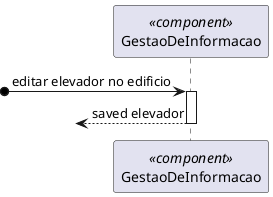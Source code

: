 @startuml



participant GestaoDeInformacao <<component>>



?o-> GestaoDeInformacao : editar elevador no edificio
activate GestaoDeInformacao


?<-- GestaoDeInformacao  : saved elevador
deactivate GestaoDeInformacao


@enduml
